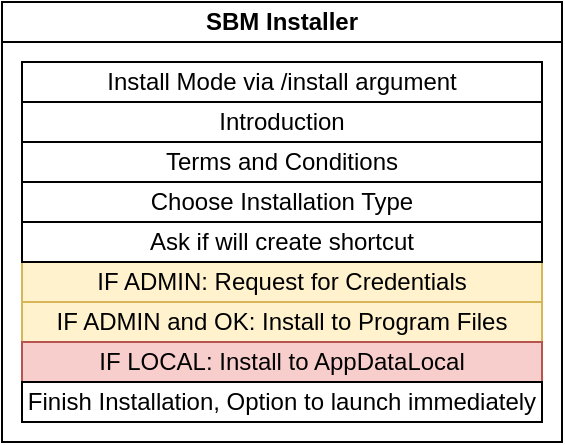 <mxfile version="25.0.2">
  <diagram name="Page-1" id="8Ylj2BEWM-6GctZuDsfd">
    <mxGraphModel dx="269" dy="532" grid="1" gridSize="10" guides="1" tooltips="1" connect="1" arrows="1" fold="1" page="1" pageScale="1" pageWidth="850" pageHeight="1100" math="0" shadow="0">
      <root>
        <mxCell id="0" />
        <mxCell id="1" parent="0" />
        <mxCell id="Pj0k1XYFcbbEPWYMPK_K-3" value="SBM Installer" style="swimlane;whiteSpace=wrap;html=1;startSize=20;" vertex="1" parent="1">
          <mxGeometry x="80" y="80" width="280" height="220" as="geometry" />
        </mxCell>
        <mxCell id="Pj0k1XYFcbbEPWYMPK_K-4" value="Install Mode via /install argument" style="rounded=0;whiteSpace=wrap;html=1;" vertex="1" parent="Pj0k1XYFcbbEPWYMPK_K-3">
          <mxGeometry x="10" y="30" width="260" height="20" as="geometry" />
        </mxCell>
        <mxCell id="Pj0k1XYFcbbEPWYMPK_K-5" value="Introduction" style="rounded=0;whiteSpace=wrap;html=1;" vertex="1" parent="Pj0k1XYFcbbEPWYMPK_K-3">
          <mxGeometry x="10" y="50" width="260" height="20" as="geometry" />
        </mxCell>
        <mxCell id="Pj0k1XYFcbbEPWYMPK_K-6" value="Terms and Conditions" style="rounded=0;whiteSpace=wrap;html=1;" vertex="1" parent="Pj0k1XYFcbbEPWYMPK_K-3">
          <mxGeometry x="10" y="70" width="260" height="20" as="geometry" />
        </mxCell>
        <mxCell id="Pj0k1XYFcbbEPWYMPK_K-7" value="Choose Installation Type" style="rounded=0;whiteSpace=wrap;html=1;" vertex="1" parent="Pj0k1XYFcbbEPWYMPK_K-3">
          <mxGeometry x="10" y="90" width="260" height="20" as="geometry" />
        </mxCell>
        <mxCell id="Pj0k1XYFcbbEPWYMPK_K-8" value="IF ADMIN: Request for Credentials" style="rounded=0;whiteSpace=wrap;html=1;fillColor=#fff2cc;strokeColor=#d6b656;" vertex="1" parent="Pj0k1XYFcbbEPWYMPK_K-3">
          <mxGeometry x="10" y="130" width="260" height="20" as="geometry" />
        </mxCell>
        <mxCell id="Pj0k1XYFcbbEPWYMPK_K-9" value="IF ADMIN and OK: Install to Program Files" style="rounded=0;whiteSpace=wrap;html=1;fillColor=#fff2cc;strokeColor=#d6b656;" vertex="1" parent="Pj0k1XYFcbbEPWYMPK_K-3">
          <mxGeometry x="10" y="150" width="260" height="20" as="geometry" />
        </mxCell>
        <mxCell id="Pj0k1XYFcbbEPWYMPK_K-10" value="IF LOCAL: Install to AppDataLocal" style="rounded=0;whiteSpace=wrap;html=1;fillColor=#f8cecc;strokeColor=#b85450;" vertex="1" parent="Pj0k1XYFcbbEPWYMPK_K-3">
          <mxGeometry x="10" y="170" width="260" height="20" as="geometry" />
        </mxCell>
        <mxCell id="Pj0k1XYFcbbEPWYMPK_K-11" value="Finish Installation, Option to launch immediately" style="rounded=0;whiteSpace=wrap;html=1;" vertex="1" parent="Pj0k1XYFcbbEPWYMPK_K-3">
          <mxGeometry x="10" y="190" width="260" height="20" as="geometry" />
        </mxCell>
        <mxCell id="Pj0k1XYFcbbEPWYMPK_K-12" value="Ask if will create shortcut" style="rounded=0;whiteSpace=wrap;html=1;" vertex="1" parent="Pj0k1XYFcbbEPWYMPK_K-3">
          <mxGeometry x="10" y="110" width="260" height="20" as="geometry" />
        </mxCell>
      </root>
    </mxGraphModel>
  </diagram>
</mxfile>
